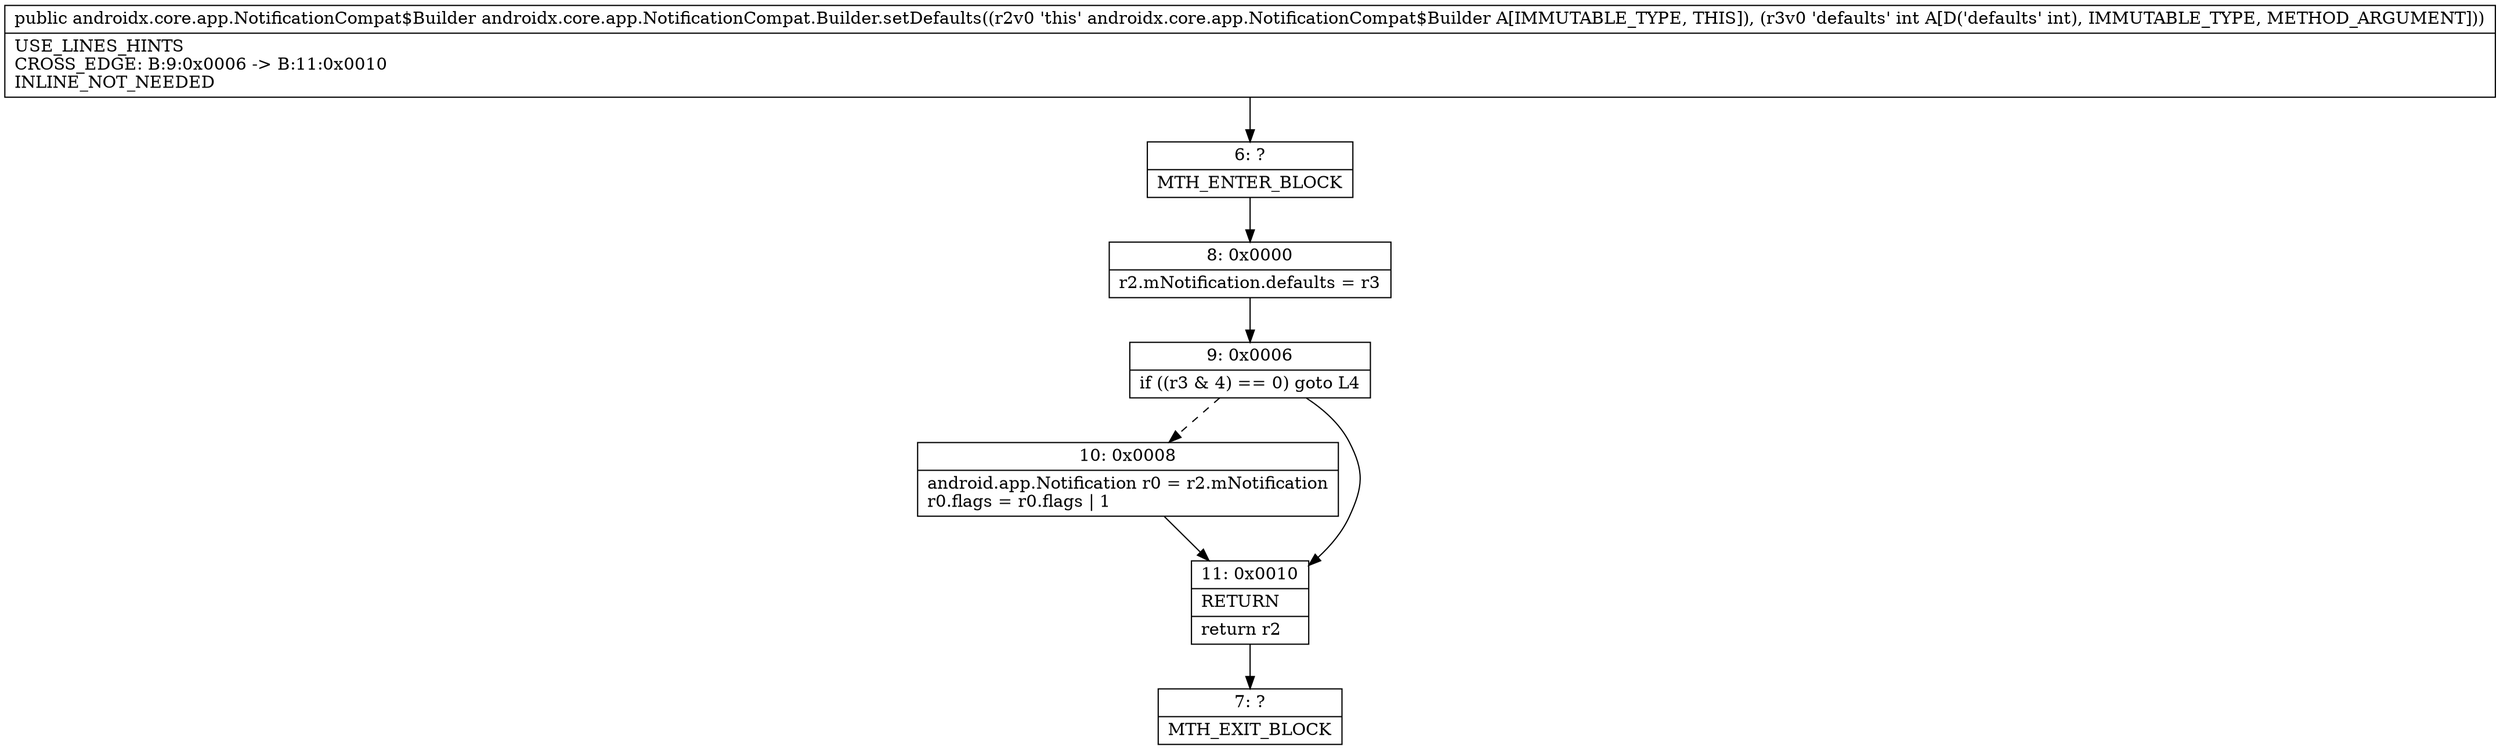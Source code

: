 digraph "CFG forandroidx.core.app.NotificationCompat.Builder.setDefaults(I)Landroidx\/core\/app\/NotificationCompat$Builder;" {
Node_6 [shape=record,label="{6\:\ ?|MTH_ENTER_BLOCK\l}"];
Node_8 [shape=record,label="{8\:\ 0x0000|r2.mNotification.defaults = r3\l}"];
Node_9 [shape=record,label="{9\:\ 0x0006|if ((r3 & 4) == 0) goto L4\l}"];
Node_10 [shape=record,label="{10\:\ 0x0008|android.app.Notification r0 = r2.mNotification\lr0.flags = r0.flags \| 1\l}"];
Node_11 [shape=record,label="{11\:\ 0x0010|RETURN\l|return r2\l}"];
Node_7 [shape=record,label="{7\:\ ?|MTH_EXIT_BLOCK\l}"];
MethodNode[shape=record,label="{public androidx.core.app.NotificationCompat$Builder androidx.core.app.NotificationCompat.Builder.setDefaults((r2v0 'this' androidx.core.app.NotificationCompat$Builder A[IMMUTABLE_TYPE, THIS]), (r3v0 'defaults' int A[D('defaults' int), IMMUTABLE_TYPE, METHOD_ARGUMENT]))  | USE_LINES_HINTS\lCROSS_EDGE: B:9:0x0006 \-\> B:11:0x0010\lINLINE_NOT_NEEDED\l}"];
MethodNode -> Node_6;Node_6 -> Node_8;
Node_8 -> Node_9;
Node_9 -> Node_10[style=dashed];
Node_9 -> Node_11;
Node_10 -> Node_11;
Node_11 -> Node_7;
}

